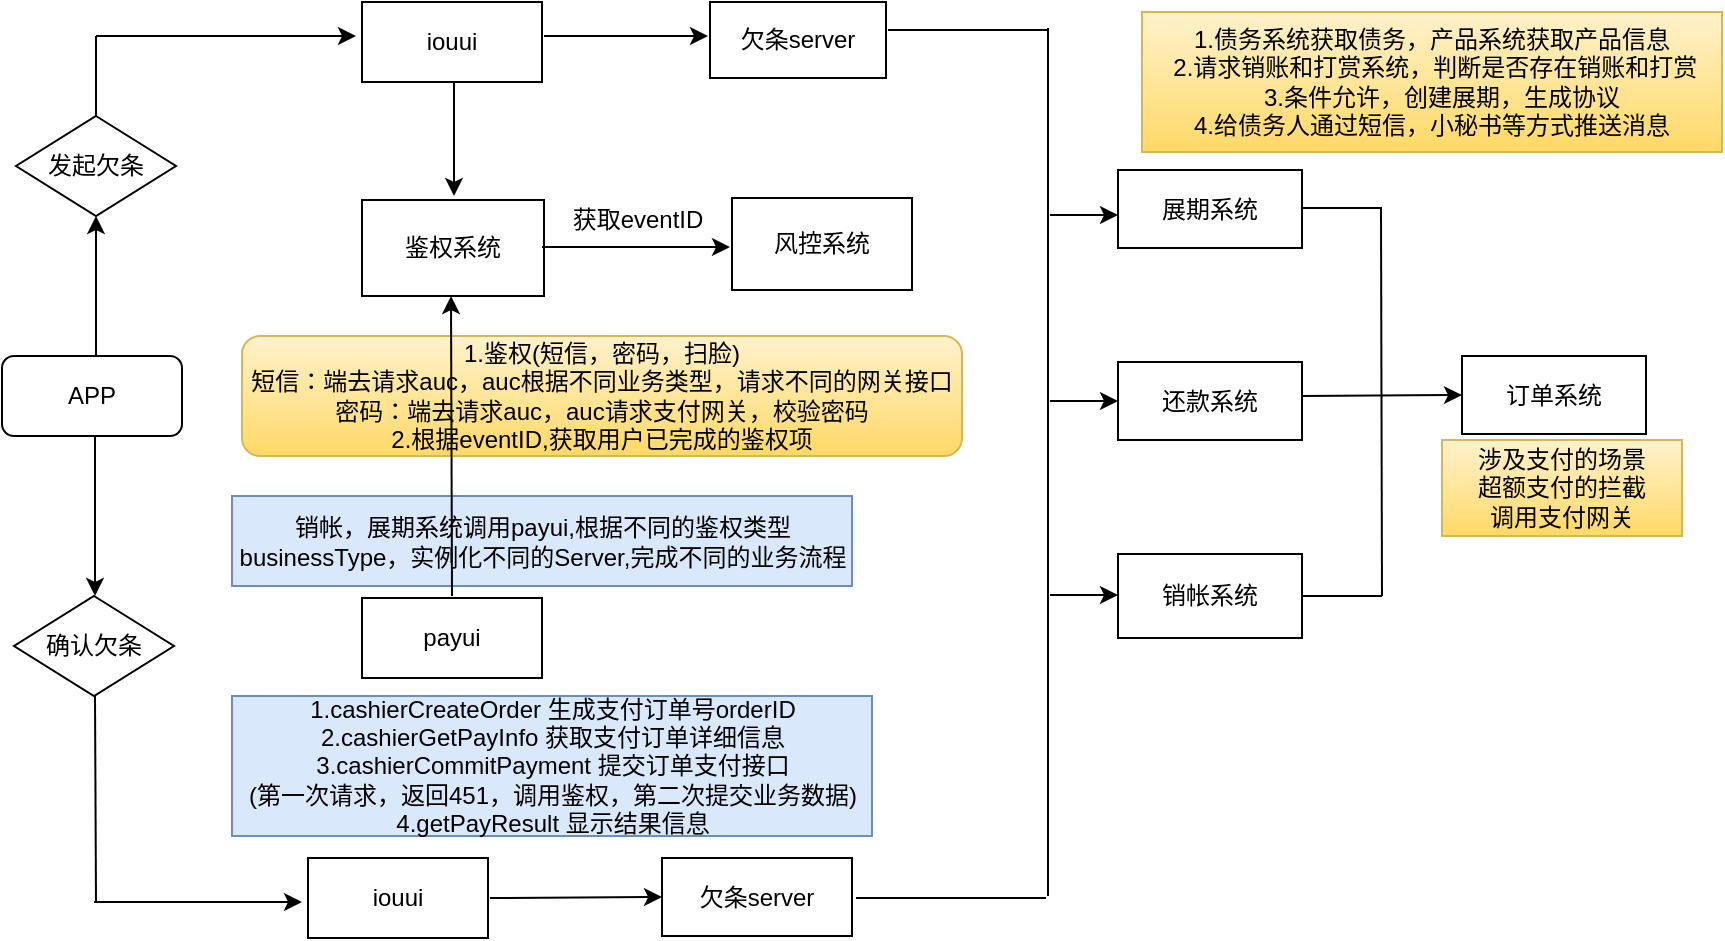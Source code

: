 <mxfile version="12.2.6" type="github" pages="1">
  <diagram id="q7AF34wDNDNPmXWDPViA" name="第 1 页">
    <mxGraphModel dx="754" dy="427" grid="0" gridSize="10" guides="1" tooltips="1" connect="1" arrows="1" fold="1" page="1" pageScale="1" pageWidth="2339" pageHeight="3300" math="0" shadow="0">
      <root>
        <mxCell id="0"/>
        <mxCell id="1" parent="0"/>
        <mxCell id="6vEbpjVL_Du5tUhJGIu1-2" value="1.cashierCreateOrder 生成支付订单号orderID&lt;br&gt;2.cashierGetPayInfo 获取支付订单详细信息&lt;br&gt;3.cashierCommitPayment 提交订单支付接口&lt;br&gt;(第一次请求，返回451，调用鉴权，第二次提交业务数据)&lt;br&gt;4.getPayResult 显示结果信息" style="html=1;fillColor=#dae8fc;strokeColor=#6c8ebf;" parent="1" vertex="1">
          <mxGeometry x="265" y="470" width="320" height="70" as="geometry"/>
        </mxCell>
        <mxCell id="6vEbpjVL_Du5tUhJGIu1-5" value="销帐，展期系统调用payui,根据不同的鉴权类型&lt;br&gt;businessType，实例化不同的Server,完成不同的业务流程" style="html=1;fillColor=#dae8fc;strokeColor=#6c8ebf;" parent="1" vertex="1">
          <mxGeometry x="265" y="370" width="310" height="45" as="geometry"/>
        </mxCell>
        <mxCell id="6vEbpjVL_Du5tUhJGIu1-6" value="1.鉴权(短信，密码，扫脸)&lt;br&gt;短信：端去请求auc，auc根据不同业务类型，请求不同的网关接口&lt;br&gt;密码：端去请求auc，auc请求支付网关，校验密码&lt;br&gt;2.根据eventID,获取用户已完成的鉴权项" style="rounded=1;whiteSpace=wrap;html=1;fillColor=#fff2cc;strokeColor=#d6b656;gradientColor=#ffd966;" parent="1" vertex="1">
          <mxGeometry x="270" y="290" width="360" height="60" as="geometry"/>
        </mxCell>
        <mxCell id="6vEbpjVL_Du5tUhJGIu1-8" value="APP" style="rounded=1;whiteSpace=wrap;html=1;" parent="1" vertex="1">
          <mxGeometry x="150" y="300" width="90" height="40" as="geometry"/>
        </mxCell>
        <mxCell id="6vEbpjVL_Du5tUhJGIu1-9" value="" style="endArrow=classic;html=1;" parent="1" edge="1">
          <mxGeometry width="50" height="50" relative="1" as="geometry">
            <mxPoint x="197" y="300" as="sourcePoint"/>
            <mxPoint x="197" y="230" as="targetPoint"/>
          </mxGeometry>
        </mxCell>
        <mxCell id="6vEbpjVL_Du5tUhJGIu1-12" value="发起欠条" style="rhombus;whiteSpace=wrap;html=1;" parent="1" vertex="1">
          <mxGeometry x="157" y="180" width="80" height="50" as="geometry"/>
        </mxCell>
        <mxCell id="6vEbpjVL_Du5tUhJGIu1-14" value="" style="endArrow=none;html=1;" parent="1" edge="1">
          <mxGeometry width="50" height="50" relative="1" as="geometry">
            <mxPoint x="197" y="180" as="sourcePoint"/>
            <mxPoint x="197" y="140" as="targetPoint"/>
          </mxGeometry>
        </mxCell>
        <mxCell id="6vEbpjVL_Du5tUhJGIu1-15" value="" style="endArrow=classic;html=1;entryX=0;entryY=0.5;entryDx=0;entryDy=0;entryPerimeter=0;" parent="1" edge="1">
          <mxGeometry width="50" height="50" relative="1" as="geometry">
            <mxPoint x="197" y="140" as="sourcePoint"/>
            <mxPoint x="327" y="140" as="targetPoint"/>
            <Array as="points"/>
          </mxGeometry>
        </mxCell>
        <mxCell id="6vEbpjVL_Du5tUhJGIu1-16" value="iouui" style="rounded=0;whiteSpace=wrap;html=1;" parent="1" vertex="1">
          <mxGeometry x="330" y="123" width="90" height="40" as="geometry"/>
        </mxCell>
        <mxCell id="6vEbpjVL_Du5tUhJGIu1-23" value="鉴权系统" style="rounded=0;whiteSpace=wrap;html=1;" parent="1" vertex="1">
          <mxGeometry x="330" y="222" width="91" height="48" as="geometry"/>
        </mxCell>
        <mxCell id="6vEbpjVL_Du5tUhJGIu1-24" value="" style="endArrow=classic;html=1;entryX=0;entryY=0.5;entryDx=0;entryDy=0;entryPerimeter=0;" parent="1" edge="1">
          <mxGeometry width="50" height="50" relative="1" as="geometry">
            <mxPoint x="420" y="245.5" as="sourcePoint"/>
            <mxPoint x="514" y="245.5" as="targetPoint"/>
            <Array as="points"/>
          </mxGeometry>
        </mxCell>
        <mxCell id="6vEbpjVL_Du5tUhJGIu1-25" value="风控系统" style="rounded=0;whiteSpace=wrap;html=1;" parent="1" vertex="1">
          <mxGeometry x="515" y="221" width="90" height="46" as="geometry"/>
        </mxCell>
        <mxCell id="6vEbpjVL_Du5tUhJGIu1-26" value="获取eventID" style="text;html=1;strokeColor=none;fillColor=none;align=center;verticalAlign=middle;whiteSpace=wrap;rounded=0;" parent="1" vertex="1">
          <mxGeometry x="433" y="222" width="70" height="20" as="geometry"/>
        </mxCell>
        <mxCell id="6vEbpjVL_Du5tUhJGIu1-28" value="欠条server" style="rounded=0;whiteSpace=wrap;html=1;" parent="1" vertex="1">
          <mxGeometry x="504" y="123" width="88" height="38" as="geometry"/>
        </mxCell>
        <mxCell id="6vEbpjVL_Du5tUhJGIu1-29" value="payui" style="rounded=0;whiteSpace=wrap;html=1;" parent="1" vertex="1">
          <mxGeometry x="330" y="421" width="90" height="40" as="geometry"/>
        </mxCell>
        <mxCell id="6vEbpjVL_Du5tUhJGIu1-30" value="" style="endArrow=classic;html=1;" parent="1" edge="1">
          <mxGeometry width="50" height="50" relative="1" as="geometry">
            <mxPoint x="375" y="420" as="sourcePoint"/>
            <mxPoint x="374.5" y="270" as="targetPoint"/>
          </mxGeometry>
        </mxCell>
        <mxCell id="6vEbpjVL_Du5tUhJGIu1-32" value="销帐系统" style="rounded=0;whiteSpace=wrap;html=1;" parent="1" vertex="1">
          <mxGeometry x="708" y="399" width="92" height="42" as="geometry"/>
        </mxCell>
        <mxCell id="6vEbpjVL_Du5tUhJGIu1-33" value="展期系统" style="rounded=0;whiteSpace=wrap;html=1;" parent="1" vertex="1">
          <mxGeometry x="708" y="207" width="92" height="39" as="geometry"/>
        </mxCell>
        <mxCell id="6vEbpjVL_Du5tUhJGIu1-34" value="1.债务系统获取债务，产品系统获取产品信息&lt;br&gt;&amp;nbsp;2.请求销账和打赏系统，判断是否存在销账和打赏&lt;br&gt;&amp;nbsp; &amp;nbsp;3.条件允许，创建展期，生成协议&lt;br&gt;4.给债务人通过短信，小秘书等方式推送消息" style="rounded=0;whiteSpace=wrap;html=1;gradientColor=#ffd966;fillColor=#fff2cc;strokeColor=#d6b656;" parent="1" vertex="1">
          <mxGeometry x="720" y="128" width="290" height="70" as="geometry"/>
        </mxCell>
        <mxCell id="6vEbpjVL_Du5tUhJGIu1-35" value="" style="endArrow=classic;html=1;exitX=0.5;exitY=1;exitDx=0;exitDy=0;" parent="1" edge="1">
          <mxGeometry width="50" height="50" relative="1" as="geometry">
            <mxPoint x="196.5" y="340" as="sourcePoint"/>
            <mxPoint x="196.5" y="420" as="targetPoint"/>
          </mxGeometry>
        </mxCell>
        <mxCell id="6vEbpjVL_Du5tUhJGIu1-36" value="确认欠条" style="rhombus;whiteSpace=wrap;html=1;" parent="1" vertex="1">
          <mxGeometry x="156" y="420" width="80" height="50" as="geometry"/>
        </mxCell>
        <mxCell id="6vEbpjVL_Du5tUhJGIu1-37" value="" style="endArrow=classic;html=1;" parent="1" edge="1">
          <mxGeometry width="50" height="50" relative="1" as="geometry">
            <mxPoint x="421" y="140" as="sourcePoint"/>
            <mxPoint x="503" y="140" as="targetPoint"/>
            <Array as="points"/>
          </mxGeometry>
        </mxCell>
        <mxCell id="6vEbpjVL_Du5tUhJGIu1-40" value="" style="endArrow=classic;html=1;entryX=0;entryY=0.5;entryDx=0;entryDy=0;entryPerimeter=0;" parent="1" edge="1">
          <mxGeometry width="50" height="50" relative="1" as="geometry">
            <mxPoint x="674" y="229.5" as="sourcePoint"/>
            <mxPoint x="708" y="229.5" as="targetPoint"/>
            <Array as="points"/>
          </mxGeometry>
        </mxCell>
        <mxCell id="6vEbpjVL_Du5tUhJGIu1-41" value="" style="endArrow=classic;html=1;entryX=0;entryY=0.5;entryDx=0;entryDy=0;entryPerimeter=0;" parent="1" edge="1">
          <mxGeometry width="50" height="50" relative="1" as="geometry">
            <mxPoint x="674" y="419.5" as="sourcePoint"/>
            <mxPoint x="708" y="419.5" as="targetPoint"/>
            <Array as="points">
              <mxPoint x="694" y="419.5"/>
            </Array>
          </mxGeometry>
        </mxCell>
        <mxCell id="6vEbpjVL_Du5tUhJGIu1-42" value="" style="endArrow=none;html=1;" parent="1" edge="1">
          <mxGeometry width="50" height="50" relative="1" as="geometry">
            <mxPoint x="673" y="570" as="sourcePoint"/>
            <mxPoint x="673" y="184" as="targetPoint"/>
            <Array as="points">
              <mxPoint x="673" y="221"/>
            </Array>
          </mxGeometry>
        </mxCell>
        <mxCell id="6vEbpjVL_Du5tUhJGIu1-43" value="&lt;span style=&quot;color: rgba(0 , 0 , 0 , 0) ; font-family: monospace ; font-size: 0px ; background-color: rgb(248 , 249 , 250)&quot;&gt;%3CmxGraphModel%3E%3Croot%3E%3CmxCell%20id%3D%220%22%2F%3E%3CmxCell%20id%3D%221%22%20parent%3D%220%22%2F%3E%3CmxCell%20id%3D%222%22%20value%3D%22%22%20style%3D%22endArrow%3Dnone%3Bhtml%3D1%3B%22%20edge%3D%221%22%20parent%3D%221%22%3E%3CmxGeometry%20width%3D%2250%22%20height%3D%2250%22%20relative%3D%221%22%20as%3D%22geometry%22%3E%3CmxPoint%20x%3D%22610%22%20y%3D%22137%22%20as%3D%22sourcePoint%22%2F%3E%3CmxPoint%20x%3D%22673%22%20y%3D%22137%22%20as%3D%22targetPoint%22%2F%3E%3C%2FmxGeometry%3E%3C%2FmxCell%3E%3C%2Froot%3E%3C%2FmxGraphModel%3E&lt;/span&gt;" style="endArrow=none;html=1;" parent="1" edge="1">
          <mxGeometry width="50" height="50" relative="1" as="geometry">
            <mxPoint x="593" y="137" as="sourcePoint"/>
            <mxPoint x="673" y="137" as="targetPoint"/>
          </mxGeometry>
        </mxCell>
        <mxCell id="6vEbpjVL_Du5tUhJGIu1-44" value="" style="endArrow=none;html=1;" parent="1" edge="1">
          <mxGeometry width="50" height="50" relative="1" as="geometry">
            <mxPoint x="673" y="190" as="sourcePoint"/>
            <mxPoint x="673" y="136" as="targetPoint"/>
            <Array as="points">
              <mxPoint x="673" y="173"/>
            </Array>
          </mxGeometry>
        </mxCell>
        <mxCell id="6vEbpjVL_Du5tUhJGIu1-45" value="iouui" style="rounded=0;whiteSpace=wrap;html=1;" parent="1" vertex="1">
          <mxGeometry x="303" y="551" width="90" height="40" as="geometry"/>
        </mxCell>
        <mxCell id="6vEbpjVL_Du5tUhJGIu1-46" value="" style="endArrow=none;html=1;" parent="1" edge="1">
          <mxGeometry width="50" height="50" relative="1" as="geometry">
            <mxPoint x="197" y="573" as="sourcePoint"/>
            <mxPoint x="196.5" y="470" as="targetPoint"/>
          </mxGeometry>
        </mxCell>
        <mxCell id="6vEbpjVL_Du5tUhJGIu1-47" value="" style="endArrow=classic;html=1;" parent="1" edge="1">
          <mxGeometry width="50" height="50" relative="1" as="geometry">
            <mxPoint x="196" y="573" as="sourcePoint"/>
            <mxPoint x="300" y="573" as="targetPoint"/>
            <Array as="points"/>
          </mxGeometry>
        </mxCell>
        <mxCell id="6vEbpjVL_Du5tUhJGIu1-48" value="" style="endArrow=classic;html=1;entryX=0;entryY=0.5;entryDx=0;entryDy=0;" parent="1" target="6vEbpjVL_Du5tUhJGIu1-49" edge="1">
          <mxGeometry width="50" height="50" relative="1" as="geometry">
            <mxPoint x="394" y="571" as="sourcePoint"/>
            <mxPoint x="440" y="571" as="targetPoint"/>
            <Array as="points"/>
          </mxGeometry>
        </mxCell>
        <mxCell id="6vEbpjVL_Du5tUhJGIu1-49" value="欠条server" style="rounded=0;whiteSpace=wrap;html=1;" parent="1" vertex="1">
          <mxGeometry x="480" y="551" width="95" height="39" as="geometry"/>
        </mxCell>
        <mxCell id="6vEbpjVL_Du5tUhJGIu1-50" value="" style="endArrow=none;html=1;" parent="1" edge="1">
          <mxGeometry width="50" height="50" relative="1" as="geometry">
            <mxPoint x="577" y="571" as="sourcePoint"/>
            <mxPoint x="672" y="571" as="targetPoint"/>
          </mxGeometry>
        </mxCell>
        <mxCell id="6vEbpjVL_Du5tUhJGIu1-51" value="" style="endArrow=classic;html=1;exitX=0.5;exitY=1;exitDx=0;exitDy=0;" parent="1" edge="1">
          <mxGeometry width="50" height="50" relative="1" as="geometry">
            <mxPoint x="376" y="163" as="sourcePoint"/>
            <mxPoint x="376" y="220" as="targetPoint"/>
          </mxGeometry>
        </mxCell>
        <mxCell id="6vEbpjVL_Du5tUhJGIu1-56" value="还款系统" style="rounded=0;whiteSpace=wrap;html=1;" parent="1" vertex="1">
          <mxGeometry x="708" y="303" width="92" height="39" as="geometry"/>
        </mxCell>
        <mxCell id="6vEbpjVL_Du5tUhJGIu1-57" value="" style="endArrow=classic;html=1;entryX=0;entryY=0.5;entryDx=0;entryDy=0;entryPerimeter=0;" parent="1" edge="1">
          <mxGeometry width="50" height="50" relative="1" as="geometry">
            <mxPoint x="674" y="322.5" as="sourcePoint"/>
            <mxPoint x="708" y="322.5" as="targetPoint"/>
            <Array as="points"/>
          </mxGeometry>
        </mxCell>
        <mxCell id="6vEbpjVL_Du5tUhJGIu1-58" value="订单系统" style="rounded=0;whiteSpace=wrap;html=1;" parent="1" vertex="1">
          <mxGeometry x="880" y="300" width="92" height="39" as="geometry"/>
        </mxCell>
        <mxCell id="6vEbpjVL_Du5tUhJGIu1-60" value="" style="endArrow=classic;html=1;entryX=0;entryY=0.5;entryDx=0;entryDy=0;" parent="1" target="6vEbpjVL_Du5tUhJGIu1-58" edge="1">
          <mxGeometry width="50" height="50" relative="1" as="geometry">
            <mxPoint x="800" y="320" as="sourcePoint"/>
            <mxPoint x="718" y="239.5" as="targetPoint"/>
            <Array as="points"/>
          </mxGeometry>
        </mxCell>
        <mxCell id="6vEbpjVL_Du5tUhJGIu1-62" value="&lt;span style=&quot;color: rgba(0 , 0 , 0 , 0) ; font-family: monospace ; font-size: 0px ; background-color: rgb(248 , 249 , 250)&quot;&gt;%3CmxGraphModel%3E%3Croot%3E%3CmxCell%20id%3D%220%22%2F%3E%3CmxCell%20id%3D%221%22%20parent%3D%220%22%2F%3E%3CmxCell%20id%3D%222%22%20value%3D%22%22%20style%3D%22endArrow%3Dnone%3Bhtml%3D1%3B%22%20edge%3D%221%22%20parent%3D%221%22%3E%3CmxGeometry%20width%3D%2250%22%20height%3D%2250%22%20relative%3D%221%22%20as%3D%22geometry%22%3E%3CmxPoint%20x%3D%22610%22%20y%3D%22137%22%20as%3D%22sourcePoint%22%2F%3E%3CmxPoint%20x%3D%22673%22%20y%3D%22137%22%20as%3D%22targetPoint%22%2F%3E%3C%2FmxGeometry%3E%3C%2FmxCell%3E%3C%2Froot%3E%3C%2FmxGraphModel%3E&lt;/span&gt;" style="endArrow=none;html=1;" parent="1" edge="1">
          <mxGeometry width="50" height="50" relative="1" as="geometry">
            <mxPoint x="800" y="226" as="sourcePoint"/>
            <mxPoint x="840" y="226" as="targetPoint"/>
          </mxGeometry>
        </mxCell>
        <mxCell id="6vEbpjVL_Du5tUhJGIu1-63" value="&lt;span style=&quot;color: rgba(0 , 0 , 0 , 0) ; font-family: monospace ; font-size: 0px ; background-color: rgb(248 , 249 , 250)&quot;&gt;%3CmxGraphModel%3E%3Croot%3E%3CmxCell%20id%3D%220%22%2F%3E%3CmxCell%20id%3D%221%22%20parent%3D%220%22%2F%3E%3CmxCell%20id%3D%222%22%20value%3D%22%22%20style%3D%22endArrow%3Dnone%3Bhtml%3D1%3B%22%20edge%3D%221%22%20parent%3D%221%22%3E%3CmxGeometry%20width%3D%2250%22%20height%3D%2250%22%20relative%3D%221%22%20as%3D%22geometry%22%3E%3CmxPoint%20x%3D%22610%22%20y%3D%22137%22%20as%3D%22sourcePoint%22%2F%3E%3CmxPoint%20x%3D%22673%22%20y%3D%22137%22%20as%3D%22targetPoint%22%2F%3E%3C%2FmxGeometry%3E%3C%2FmxCell%3E%3C%2Froot%3E%3C%2FmxGraphModel%3E&lt;/span&gt;" style="endArrow=none;html=1;" parent="1" edge="1">
          <mxGeometry width="50" height="50" relative="1" as="geometry">
            <mxPoint x="800" y="420" as="sourcePoint"/>
            <mxPoint x="840" y="420" as="targetPoint"/>
            <Array as="points">
              <mxPoint x="830" y="420"/>
            </Array>
          </mxGeometry>
        </mxCell>
        <mxCell id="6vEbpjVL_Du5tUhJGIu1-64" value="" style="endArrow=none;html=1;" parent="1" edge="1">
          <mxGeometry width="50" height="50" relative="1" as="geometry">
            <mxPoint x="840" y="420" as="sourcePoint"/>
            <mxPoint x="839.5" y="226.5" as="targetPoint"/>
          </mxGeometry>
        </mxCell>
        <mxCell id="6vEbpjVL_Du5tUhJGIu1-66" value="涉及支付的场景&lt;br&gt;超额支付的拦截&lt;br&gt;调用支付网关" style="rounded=0;whiteSpace=wrap;html=1;fillColor=#fff2cc;strokeColor=#d6b656;gradientColor=#ffd966;" parent="1" vertex="1">
          <mxGeometry x="870" y="342" width="120" height="48" as="geometry"/>
        </mxCell>
      </root>
    </mxGraphModel>
  </diagram>
</mxfile>
